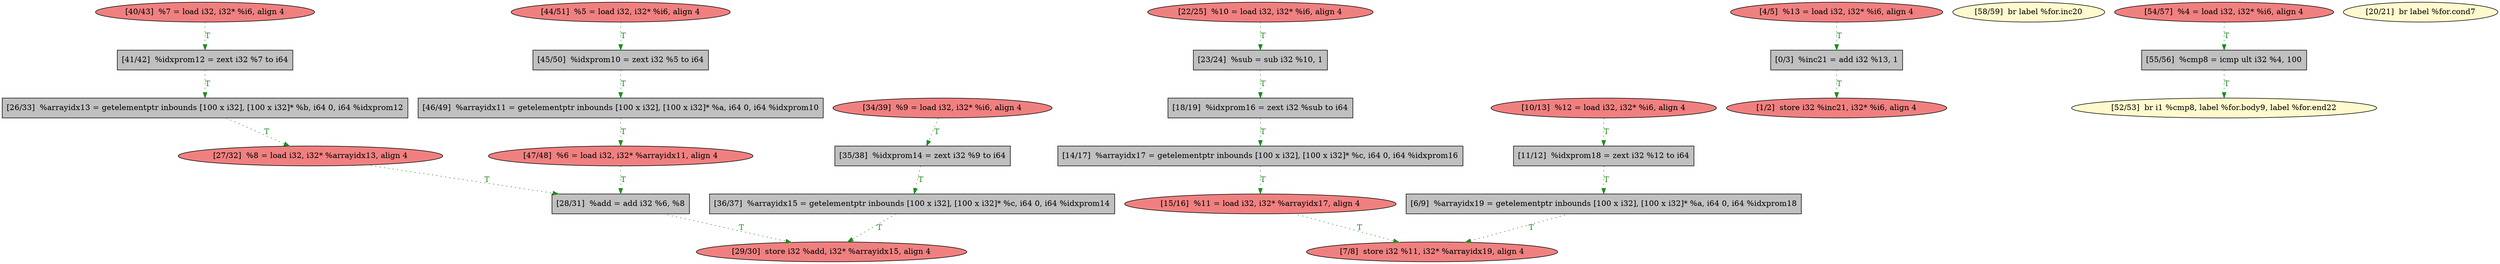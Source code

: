 
digraph G {


node484 [fillcolor=lightcoral,label="[29/30]  store i32 %add, i32* %arrayidx15, align 4",shape=ellipse,style=filled ]
node482 [fillcolor=grey,label="[11/12]  %idxprom18 = zext i32 %12 to i64",shape=rectangle,style=filled ]
node481 [fillcolor=lightcoral,label="[1/2]  store i32 %inc21, i32* %i6, align 4",shape=ellipse,style=filled ]
node479 [fillcolor=grey,label="[46/49]  %arrayidx11 = getelementptr inbounds [100 x i32], [100 x i32]* %a, i64 0, i64 %idxprom10",shape=rectangle,style=filled ]
node477 [fillcolor=lightcoral,label="[27/32]  %8 = load i32, i32* %arrayidx13, align 4",shape=ellipse,style=filled ]
node483 [fillcolor=grey,label="[28/31]  %add = add i32 %6, %8",shape=rectangle,style=filled ]
node476 [fillcolor=lemonchiffon,label="[58/59]  br label %for.inc20",shape=ellipse,style=filled ]
node475 [fillcolor=lightcoral,label="[47/48]  %6 = load i32, i32* %arrayidx11, align 4",shape=ellipse,style=filled ]
node478 [fillcolor=grey,label="[36/37]  %arrayidx15 = getelementptr inbounds [100 x i32], [100 x i32]* %c, i64 0, i64 %idxprom14",shape=rectangle,style=filled ]
node473 [fillcolor=grey,label="[55/56]  %cmp8 = icmp ult i32 %4, 100",shape=rectangle,style=filled ]
node471 [fillcolor=grey,label="[45/50]  %idxprom10 = zext i32 %5 to i64",shape=rectangle,style=filled ]
node458 [fillcolor=lightcoral,label="[10/13]  %12 = load i32, i32* %i6, align 4",shape=ellipse,style=filled ]
node457 [fillcolor=grey,label="[6/9]  %arrayidx19 = getelementptr inbounds [100 x i32], [100 x i32]* %a, i64 0, i64 %idxprom18",shape=rectangle,style=filled ]
node459 [fillcolor=grey,label="[14/17]  %arrayidx17 = getelementptr inbounds [100 x i32], [100 x i32]* %c, i64 0, i64 %idxprom16",shape=rectangle,style=filled ]
node455 [fillcolor=grey,label="[0/3]  %inc21 = add i32 %13, 1",shape=rectangle,style=filled ]
node461 [fillcolor=lemonchiffon,label="[20/21]  br label %for.cond7",shape=ellipse,style=filled ]
node467 [fillcolor=grey,label="[23/24]  %sub = sub i32 %10, 1",shape=rectangle,style=filled ]
node480 [fillcolor=grey,label="[35/38]  %idxprom14 = zext i32 %9 to i64",shape=rectangle,style=filled ]
node470 [fillcolor=lightcoral,label="[54/57]  %4 = load i32, i32* %i6, align 4",shape=ellipse,style=filled ]
node474 [fillcolor=lightcoral,label="[7/8]  store i32 %11, i32* %arrayidx19, align 4",shape=ellipse,style=filled ]
node460 [fillcolor=grey,label="[18/19]  %idxprom16 = zext i32 %sub to i64",shape=rectangle,style=filled ]
node463 [fillcolor=lightcoral,label="[22/25]  %10 = load i32, i32* %i6, align 4",shape=ellipse,style=filled ]
node462 [fillcolor=lightcoral,label="[15/16]  %11 = load i32, i32* %arrayidx17, align 4",shape=ellipse,style=filled ]
node464 [fillcolor=grey,label="[26/33]  %arrayidx13 = getelementptr inbounds [100 x i32], [100 x i32]* %b, i64 0, i64 %idxprom12",shape=rectangle,style=filled ]
node465 [fillcolor=lightcoral,label="[34/39]  %9 = load i32, i32* %i6, align 4",shape=ellipse,style=filled ]
node472 [fillcolor=grey,label="[41/42]  %idxprom12 = zext i32 %7 to i64",shape=rectangle,style=filled ]
node469 [fillcolor=lemonchiffon,label="[52/53]  br i1 %cmp8, label %for.body9, label %for.end22",shape=ellipse,style=filled ]
node456 [fillcolor=lightcoral,label="[4/5]  %13 = load i32, i32* %i6, align 4",shape=ellipse,style=filled ]
node466 [fillcolor=lightcoral,label="[40/43]  %7 = load i32, i32* %i6, align 4",shape=ellipse,style=filled ]
node468 [fillcolor=lightcoral,label="[44/51]  %5 = load i32, i32* %i6, align 4",shape=ellipse,style=filled ]

node471->node479 [style=dotted,color=forestgreen,label="T",fontcolor=forestgreen ]
node467->node460 [style=dotted,color=forestgreen,label="T",fontcolor=forestgreen ]
node480->node478 [style=dotted,color=forestgreen,label="T",fontcolor=forestgreen ]
node468->node471 [style=dotted,color=forestgreen,label="T",fontcolor=forestgreen ]
node464->node477 [style=dotted,color=forestgreen,label="T",fontcolor=forestgreen ]
node458->node482 [style=dotted,color=forestgreen,label="T",fontcolor=forestgreen ]
node475->node483 [style=dotted,color=forestgreen,label="T",fontcolor=forestgreen ]
node483->node484 [style=dotted,color=forestgreen,label="T",fontcolor=forestgreen ]
node459->node462 [style=dotted,color=forestgreen,label="T",fontcolor=forestgreen ]
node473->node469 [style=dotted,color=forestgreen,label="T",fontcolor=forestgreen ]
node455->node481 [style=dotted,color=forestgreen,label="T",fontcolor=forestgreen ]
node472->node464 [style=dotted,color=forestgreen,label="T",fontcolor=forestgreen ]
node477->node483 [style=dotted,color=forestgreen,label="T",fontcolor=forestgreen ]
node460->node459 [style=dotted,color=forestgreen,label="T",fontcolor=forestgreen ]
node466->node472 [style=dotted,color=forestgreen,label="T",fontcolor=forestgreen ]
node482->node457 [style=dotted,color=forestgreen,label="T",fontcolor=forestgreen ]
node479->node475 [style=dotted,color=forestgreen,label="T",fontcolor=forestgreen ]
node465->node480 [style=dotted,color=forestgreen,label="T",fontcolor=forestgreen ]
node457->node474 [style=dotted,color=forestgreen,label="T",fontcolor=forestgreen ]
node470->node473 [style=dotted,color=forestgreen,label="T",fontcolor=forestgreen ]
node478->node484 [style=dotted,color=forestgreen,label="T",fontcolor=forestgreen ]
node462->node474 [style=dotted,color=forestgreen,label="T",fontcolor=forestgreen ]
node456->node455 [style=dotted,color=forestgreen,label="T",fontcolor=forestgreen ]
node463->node467 [style=dotted,color=forestgreen,label="T",fontcolor=forestgreen ]


}
